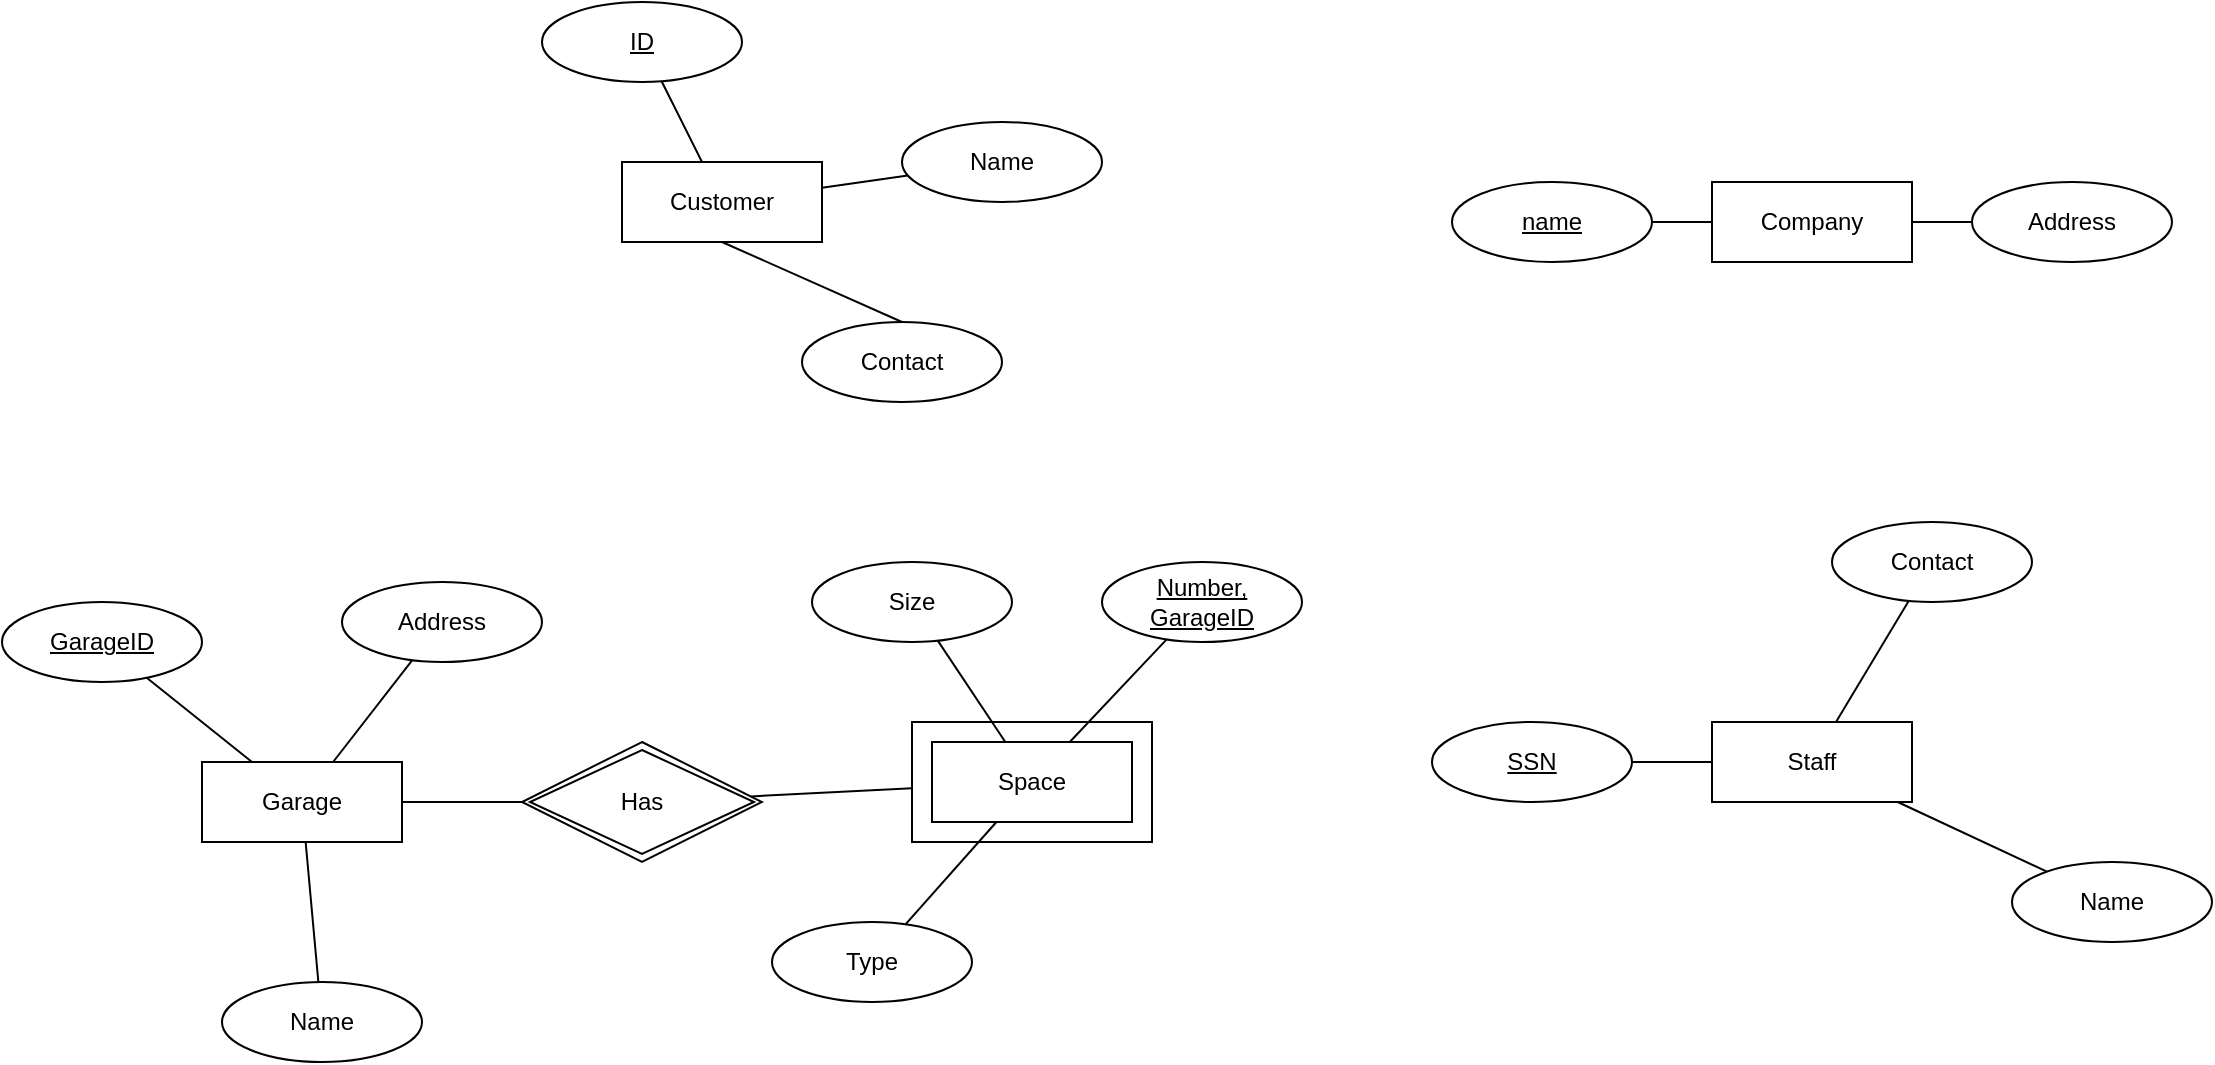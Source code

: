 <mxfile version="24.0.2" type="github">
  <diagram id="R2lEEEUBdFMjLlhIrx00" name="Page-1">
    <mxGraphModel dx="2097" dy="682" grid="1" gridSize="10" guides="1" tooltips="1" connect="1" arrows="1" fold="1" page="1" pageScale="1" pageWidth="850" pageHeight="1100" math="0" shadow="0" extFonts="Permanent Marker^https://fonts.googleapis.com/css?family=Permanent+Marker">
      <root>
        <mxCell id="0" />
        <mxCell id="1" parent="0" />
        <mxCell id="FklS4HpheCI_xjmBAohD-108" value="" style="edgeStyle=none;rounded=0;orthogonalLoop=1;jettySize=auto;html=1;endArrow=none;endFill=0;" edge="1" parent="1" source="FklS4HpheCI_xjmBAohD-81" target="FklS4HpheCI_xjmBAohD-83">
          <mxGeometry relative="1" as="geometry" />
        </mxCell>
        <mxCell id="FklS4HpheCI_xjmBAohD-109" value="" style="edgeStyle=none;rounded=0;orthogonalLoop=1;jettySize=auto;html=1;endArrow=none;endFill=0;" edge="1" parent="1" source="FklS4HpheCI_xjmBAohD-81" target="FklS4HpheCI_xjmBAohD-85">
          <mxGeometry relative="1" as="geometry" />
        </mxCell>
        <mxCell id="FklS4HpheCI_xjmBAohD-81" value="Company" style="whiteSpace=wrap;html=1;align=center;" vertex="1" parent="1">
          <mxGeometry x="160" y="120" width="100" height="40" as="geometry" />
        </mxCell>
        <mxCell id="FklS4HpheCI_xjmBAohD-83" value="name" style="ellipse;whiteSpace=wrap;html=1;align=center;fontStyle=4;" vertex="1" parent="1">
          <mxGeometry x="30" y="120" width="100" height="40" as="geometry" />
        </mxCell>
        <mxCell id="FklS4HpheCI_xjmBAohD-85" value="Address" style="ellipse;whiteSpace=wrap;html=1;align=center;" vertex="1" parent="1">
          <mxGeometry x="290" y="120" width="100" height="40" as="geometry" />
        </mxCell>
        <mxCell id="FklS4HpheCI_xjmBAohD-96" style="rounded=0;orthogonalLoop=1;jettySize=auto;html=1;exitX=0.5;exitY=1;exitDx=0;exitDy=0;entryX=0.5;entryY=0;entryDx=0;entryDy=0;endArrow=none;endFill=0;" edge="1" parent="1" source="FklS4HpheCI_xjmBAohD-89" target="FklS4HpheCI_xjmBAohD-94">
          <mxGeometry relative="1" as="geometry" />
        </mxCell>
        <mxCell id="FklS4HpheCI_xjmBAohD-106" value="" style="edgeStyle=none;rounded=0;orthogonalLoop=1;jettySize=auto;html=1;endArrow=none;endFill=0;" edge="1" parent="1" source="FklS4HpheCI_xjmBAohD-89" target="FklS4HpheCI_xjmBAohD-92">
          <mxGeometry relative="1" as="geometry" />
        </mxCell>
        <mxCell id="FklS4HpheCI_xjmBAohD-89" value="Customer" style="whiteSpace=wrap;html=1;align=center;" vertex="1" parent="1">
          <mxGeometry x="-385" y="110" width="100" height="40" as="geometry" />
        </mxCell>
        <mxCell id="FklS4HpheCI_xjmBAohD-97" value="" style="edgeStyle=none;rounded=0;orthogonalLoop=1;jettySize=auto;html=1;endArrow=none;endFill=0;" edge="1" parent="1" source="FklS4HpheCI_xjmBAohD-90" target="FklS4HpheCI_xjmBAohD-89">
          <mxGeometry relative="1" as="geometry" />
        </mxCell>
        <mxCell id="FklS4HpheCI_xjmBAohD-90" value="ID" style="ellipse;whiteSpace=wrap;html=1;align=center;fontStyle=4;" vertex="1" parent="1">
          <mxGeometry x="-425" y="30" width="100" height="40" as="geometry" />
        </mxCell>
        <mxCell id="FklS4HpheCI_xjmBAohD-92" value="Name" style="ellipse;whiteSpace=wrap;html=1;align=center;" vertex="1" parent="1">
          <mxGeometry x="-245" y="90" width="100" height="40" as="geometry" />
        </mxCell>
        <mxCell id="FklS4HpheCI_xjmBAohD-94" value="Contact" style="ellipse;whiteSpace=wrap;html=1;align=center;" vertex="1" parent="1">
          <mxGeometry x="-295" y="190" width="100" height="40" as="geometry" />
        </mxCell>
        <mxCell id="FklS4HpheCI_xjmBAohD-103" value="" style="edgeStyle=none;rounded=0;orthogonalLoop=1;jettySize=auto;html=1;endArrow=none;endFill=0;" edge="1" parent="1" source="FklS4HpheCI_xjmBAohD-99" target="FklS4HpheCI_xjmBAohD-102">
          <mxGeometry relative="1" as="geometry" />
        </mxCell>
        <mxCell id="FklS4HpheCI_xjmBAohD-104" value="" style="edgeStyle=none;rounded=0;orthogonalLoop=1;jettySize=auto;html=1;endArrow=none;endFill=0;" edge="1" parent="1" source="FklS4HpheCI_xjmBAohD-99" target="FklS4HpheCI_xjmBAohD-100">
          <mxGeometry relative="1" as="geometry" />
        </mxCell>
        <mxCell id="FklS4HpheCI_xjmBAohD-105" value="" style="edgeStyle=none;rounded=0;orthogonalLoop=1;jettySize=auto;html=1;endArrow=none;endFill=0;" edge="1" parent="1" source="FklS4HpheCI_xjmBAohD-99" target="FklS4HpheCI_xjmBAohD-101">
          <mxGeometry relative="1" as="geometry" />
        </mxCell>
        <mxCell id="FklS4HpheCI_xjmBAohD-135" value="" style="edgeStyle=none;rounded=0;orthogonalLoop=1;jettySize=auto;html=1;endArrow=none;endFill=0;" edge="1" parent="1" source="FklS4HpheCI_xjmBAohD-99" target="FklS4HpheCI_xjmBAohD-134">
          <mxGeometry relative="1" as="geometry" />
        </mxCell>
        <mxCell id="FklS4HpheCI_xjmBAohD-99" value="Garage" style="whiteSpace=wrap;html=1;align=center;" vertex="1" parent="1">
          <mxGeometry x="-595" y="410" width="100" height="40" as="geometry" />
        </mxCell>
        <mxCell id="FklS4HpheCI_xjmBAohD-100" value="GarageID" style="ellipse;whiteSpace=wrap;html=1;align=center;fontStyle=4;" vertex="1" parent="1">
          <mxGeometry x="-695" y="330" width="100" height="40" as="geometry" />
        </mxCell>
        <mxCell id="FklS4HpheCI_xjmBAohD-101" value="Address" style="ellipse;whiteSpace=wrap;html=1;align=center;" vertex="1" parent="1">
          <mxGeometry x="-525" y="320" width="100" height="40" as="geometry" />
        </mxCell>
        <mxCell id="FklS4HpheCI_xjmBAohD-102" value="Name" style="ellipse;whiteSpace=wrap;html=1;align=center;" vertex="1" parent="1">
          <mxGeometry x="-585" y="520" width="100" height="40" as="geometry" />
        </mxCell>
        <mxCell id="FklS4HpheCI_xjmBAohD-116" value="" style="edgeStyle=none;rounded=0;orthogonalLoop=1;jettySize=auto;html=1;endArrow=none;endFill=0;" edge="1" parent="1" source="FklS4HpheCI_xjmBAohD-110" target="FklS4HpheCI_xjmBAohD-111">
          <mxGeometry relative="1" as="geometry" />
        </mxCell>
        <mxCell id="FklS4HpheCI_xjmBAohD-118" value="" style="edgeStyle=none;rounded=0;orthogonalLoop=1;jettySize=auto;html=1;endArrow=none;endFill=0;" edge="1" parent="1" source="FklS4HpheCI_xjmBAohD-110" target="FklS4HpheCI_xjmBAohD-117">
          <mxGeometry relative="1" as="geometry" />
        </mxCell>
        <mxCell id="FklS4HpheCI_xjmBAohD-120" value="" style="edgeStyle=none;rounded=0;orthogonalLoop=1;jettySize=auto;html=1;endArrow=none;endFill=0;" edge="1" parent="1" source="FklS4HpheCI_xjmBAohD-110" target="FklS4HpheCI_xjmBAohD-119">
          <mxGeometry relative="1" as="geometry" />
        </mxCell>
        <mxCell id="FklS4HpheCI_xjmBAohD-110" value="Space" style="whiteSpace=wrap;html=1;align=center;" vertex="1" parent="1">
          <mxGeometry x="-230" y="400" width="100" height="40" as="geometry" />
        </mxCell>
        <mxCell id="FklS4HpheCI_xjmBAohD-111" value="Number, GarageID" style="ellipse;whiteSpace=wrap;html=1;align=center;fontStyle=4;" vertex="1" parent="1">
          <mxGeometry x="-145" y="310" width="100" height="40" as="geometry" />
        </mxCell>
        <mxCell id="FklS4HpheCI_xjmBAohD-117" value="Size" style="ellipse;whiteSpace=wrap;html=1;align=center;" vertex="1" parent="1">
          <mxGeometry x="-290" y="310" width="100" height="40" as="geometry" />
        </mxCell>
        <mxCell id="FklS4HpheCI_xjmBAohD-119" value="Type" style="ellipse;whiteSpace=wrap;html=1;align=center;" vertex="1" parent="1">
          <mxGeometry x="-310" y="490" width="100" height="40" as="geometry" />
        </mxCell>
        <mxCell id="FklS4HpheCI_xjmBAohD-124" value="" style="edgeStyle=none;rounded=0;orthogonalLoop=1;jettySize=auto;html=1;endArrow=none;endFill=0;" edge="1" parent="1" source="FklS4HpheCI_xjmBAohD-121" target="FklS4HpheCI_xjmBAohD-123">
          <mxGeometry relative="1" as="geometry" />
        </mxCell>
        <mxCell id="FklS4HpheCI_xjmBAohD-126" value="" style="edgeStyle=none;rounded=0;orthogonalLoop=1;jettySize=auto;html=1;endArrow=none;endFill=0;" edge="1" parent="1" source="FklS4HpheCI_xjmBAohD-121" target="FklS4HpheCI_xjmBAohD-125">
          <mxGeometry relative="1" as="geometry" />
        </mxCell>
        <mxCell id="FklS4HpheCI_xjmBAohD-128" value="" style="edgeStyle=none;rounded=0;orthogonalLoop=1;jettySize=auto;html=1;endArrow=none;endFill=0;" edge="1" parent="1" source="FklS4HpheCI_xjmBAohD-121" target="FklS4HpheCI_xjmBAohD-127">
          <mxGeometry relative="1" as="geometry" />
        </mxCell>
        <mxCell id="FklS4HpheCI_xjmBAohD-121" value="Staff" style="whiteSpace=wrap;html=1;align=center;" vertex="1" parent="1">
          <mxGeometry x="160" y="390" width="100" height="40" as="geometry" />
        </mxCell>
        <mxCell id="FklS4HpheCI_xjmBAohD-123" value="SSN" style="ellipse;whiteSpace=wrap;html=1;align=center;fontStyle=4;" vertex="1" parent="1">
          <mxGeometry x="20" y="390" width="100" height="40" as="geometry" />
        </mxCell>
        <mxCell id="FklS4HpheCI_xjmBAohD-125" value="Name" style="ellipse;whiteSpace=wrap;html=1;align=center;" vertex="1" parent="1">
          <mxGeometry x="310" y="460" width="100" height="40" as="geometry" />
        </mxCell>
        <mxCell id="FklS4HpheCI_xjmBAohD-127" value="Contact" style="ellipse;whiteSpace=wrap;html=1;align=center;" vertex="1" parent="1">
          <mxGeometry x="220" y="290" width="100" height="40" as="geometry" />
        </mxCell>
        <mxCell id="FklS4HpheCI_xjmBAohD-129" value="" style="rounded=0;whiteSpace=wrap;html=1;fillColor=none;" vertex="1" parent="1">
          <mxGeometry x="-240" y="390" width="120" height="60" as="geometry" />
        </mxCell>
        <mxCell id="FklS4HpheCI_xjmBAohD-136" value="" style="edgeStyle=none;rounded=0;orthogonalLoop=1;jettySize=auto;html=1;endArrow=none;endFill=0;" edge="1" parent="1" source="FklS4HpheCI_xjmBAohD-134" target="FklS4HpheCI_xjmBAohD-129">
          <mxGeometry relative="1" as="geometry" />
        </mxCell>
        <mxCell id="FklS4HpheCI_xjmBAohD-134" value="Has" style="shape=rhombus;double=1;perimeter=rhombusPerimeter;whiteSpace=wrap;html=1;align=center;" vertex="1" parent="1">
          <mxGeometry x="-435" y="400" width="120" height="60" as="geometry" />
        </mxCell>
      </root>
    </mxGraphModel>
  </diagram>
</mxfile>
